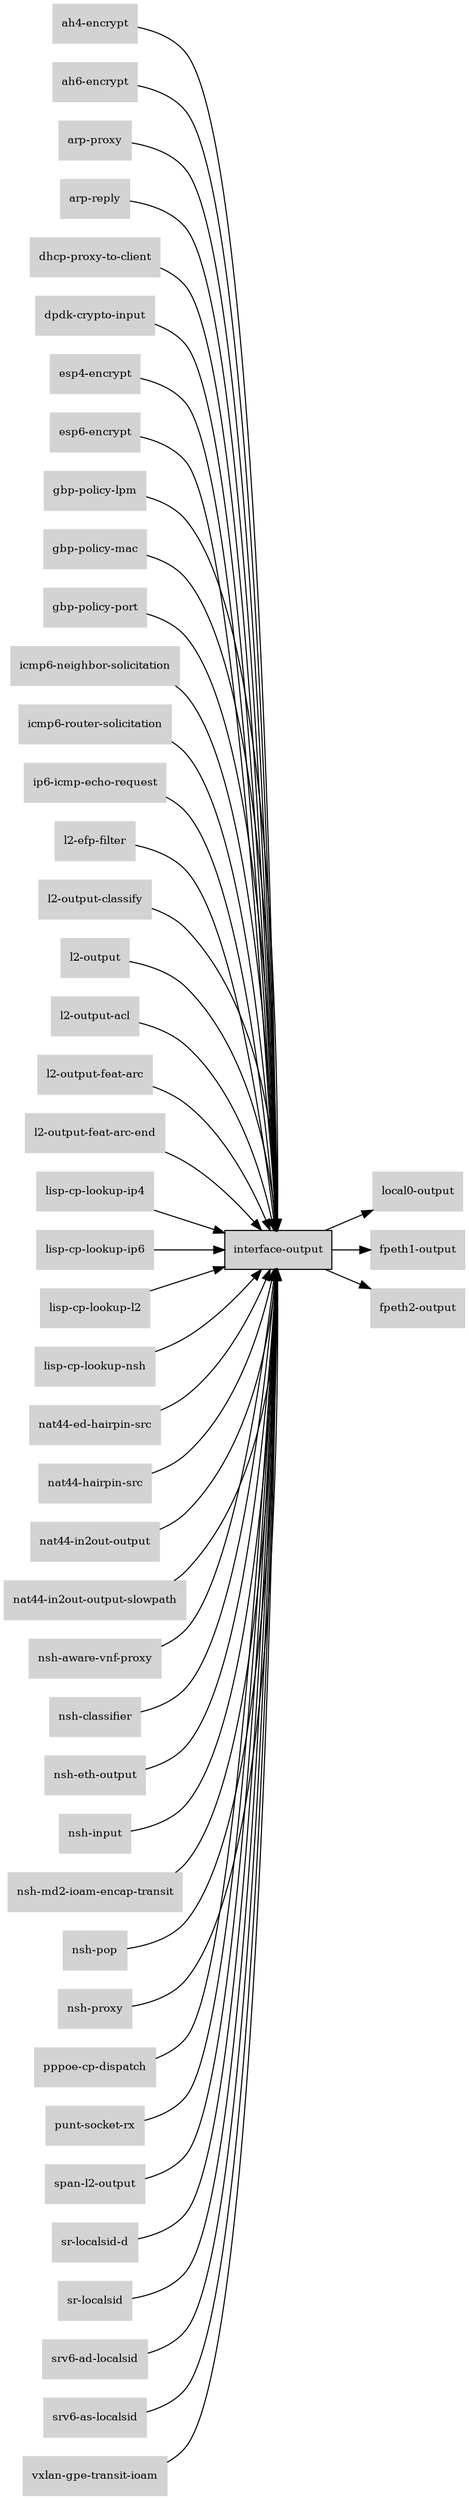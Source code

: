 digraph "interface_output_subgraph" {
  rankdir=LR;
  node [shape=box, style=filled, fontsize=10, color=lightgray, fontcolor=black, fillcolor=lightgray];
  "interface-output" [color=black, fontcolor=black, fillcolor=lightgray];
  edge [fontsize=8];
  "ah4-encrypt" -> "interface-output";
  "ah6-encrypt" -> "interface-output";
  "arp-proxy" -> "interface-output";
  "arp-reply" -> "interface-output";
  "dhcp-proxy-to-client" -> "interface-output";
  "dpdk-crypto-input" -> "interface-output";
  "esp4-encrypt" -> "interface-output";
  "esp6-encrypt" -> "interface-output";
  "gbp-policy-lpm" -> "interface-output";
  "gbp-policy-mac" -> "interface-output";
  "gbp-policy-port" -> "interface-output";
  "icmp6-neighbor-solicitation" -> "interface-output";
  "icmp6-router-solicitation" -> "interface-output";
  "interface-output" -> "local0-output";
  "interface-output" -> "fpeth1-output";
  "interface-output" -> "fpeth2-output";
  "ip6-icmp-echo-request" -> "interface-output";
  "l2-efp-filter" -> "interface-output";
  "l2-output-classify" -> "interface-output";
  "l2-output" -> "interface-output";
  "l2-output-acl" -> "interface-output";
  "l2-output-feat-arc" -> "interface-output";
  "l2-output-feat-arc-end" -> "interface-output";
  "lisp-cp-lookup-ip4" -> "interface-output";
  "lisp-cp-lookup-ip6" -> "interface-output";
  "lisp-cp-lookup-l2" -> "interface-output";
  "lisp-cp-lookup-nsh" -> "interface-output";
  "nat44-ed-hairpin-src" -> "interface-output";
  "nat44-hairpin-src" -> "interface-output";
  "nat44-in2out-output" -> "interface-output";
  "nat44-in2out-output-slowpath" -> "interface-output";
  "nsh-aware-vnf-proxy" -> "interface-output";
  "nsh-classifier" -> "interface-output";
  "nsh-eth-output" -> "interface-output";
  "nsh-input" -> "interface-output";
  "nsh-md2-ioam-encap-transit" -> "interface-output";
  "nsh-pop" -> "interface-output";
  "nsh-proxy" -> "interface-output";
  "pppoe-cp-dispatch" -> "interface-output";
  "punt-socket-rx" -> "interface-output";
  "span-l2-output" -> "interface-output";
  "sr-localsid-d" -> "interface-output";
  "sr-localsid" -> "interface-output";
  "srv6-ad-localsid" -> "interface-output";
  "srv6-as-localsid" -> "interface-output";
  "vxlan-gpe-transit-ioam" -> "interface-output";
}
